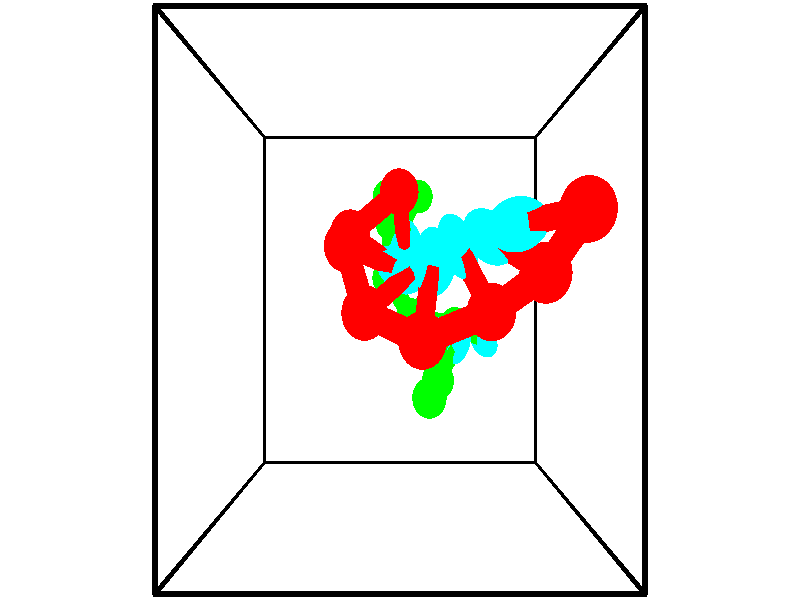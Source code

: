 // switches for output
#declare DRAW_BASES = 1; // possible values are 0, 1; only relevant for DNA ribbons
#declare DRAW_BASES_TYPE = 3; // possible values are 1, 2, 3; only relevant for DNA ribbons
#declare DRAW_FOG = 0; // set to 1 to enable fog

#include "colors.inc"

#include "transforms.inc"
background { rgb <1, 1, 1>}

#default {
   normal{
       ripples 0.25
       frequency 0.20
       turbulence 0.2
       lambda 5
   }
	finish {
		phong 0.1
		phong_size 40.
	}
}

// original window dimensions: 1024x640


// camera settings

camera {
	sky <-0, 1, 0>
	up <-0, 1, 0>
	right 1.6 * <1, 0, 0>
	location <2.5, 2.5, 11.1562>
	look_at <2.5, 2.5, 2.5>
	direction <0, 0, -8.6562>
	angle 67.0682
}


# declare cpy_camera_pos = <2.5, 2.5, 11.1562>;
# if (DRAW_FOG = 1)
fog {
	fog_type 2
	up vnormalize(cpy_camera_pos)
	color rgbt<1,1,1,0.3>
	distance 1e-5
	fog_alt 3e-3
	fog_offset 4
}
# end


// LIGHTS

# declare lum = 6;
global_settings {
	ambient_light rgb lum * <0.05, 0.05, 0.05>
	max_trace_level 15
}# declare cpy_direct_light_amount = 0.25;
light_source
{	1000 * <-1, -1, 1>,
	rgb lum * cpy_direct_light_amount
	parallel
}

light_source
{	1000 * <1, 1, -1>,
	rgb lum * cpy_direct_light_amount
	parallel
}

// strand 0

// nucleotide -1

// particle -1
sphere {
	<2.489856, 3.666910, 3.337728> 0.250000
	pigment { color rgbt <1,0,0,0> }
	no_shadow
}
cylinder {
	<2.532720, 3.280449, 3.243864>,  <2.558438, 3.048572, 3.187546>, 0.100000
	pigment { color rgbt <1,0,0,0> }
	no_shadow
}
cylinder {
	<2.532720, 3.280449, 3.243864>,  <2.489856, 3.666910, 3.337728>, 0.100000
	pigment { color rgbt <1,0,0,0> }
	no_shadow
}

// particle -1
sphere {
	<2.532720, 3.280449, 3.243864> 0.100000
	pigment { color rgbt <1,0,0,0> }
	no_shadow
}
sphere {
	0, 1
	scale<0.080000,0.200000,0.300000>
	matrix <0.033945, -0.232327, 0.972045,
		-0.993662, -0.112129, 0.007900,
		0.107159, -0.966153, -0.234660,
		2.564867, 2.990603, 3.173466>
	pigment { color rgbt <0,1,1,0> }
	no_shadow
}
cylinder {
	<1.868519, 3.206079, 3.495118>,  <2.489856, 3.666910, 3.337728>, 0.130000
	pigment { color rgbt <1,0,0,0> }
	no_shadow
}

// nucleotide -1

// particle -1
sphere {
	<1.868519, 3.206079, 3.495118> 0.250000
	pigment { color rgbt <1,0,0,0> }
	no_shadow
}
cylinder {
	<2.209894, 2.999279, 3.521515>,  <2.414719, 2.875199, 3.537353>, 0.100000
	pigment { color rgbt <1,0,0,0> }
	no_shadow
}
cylinder {
	<2.209894, 2.999279, 3.521515>,  <1.868519, 3.206079, 3.495118>, 0.100000
	pigment { color rgbt <1,0,0,0> }
	no_shadow
}

// particle -1
sphere {
	<2.209894, 2.999279, 3.521515> 0.100000
	pigment { color rgbt <1,0,0,0> }
	no_shadow
}
sphere {
	0, 1
	scale<0.080000,0.200000,0.300000>
	matrix <-0.024179, 0.087207, 0.995897,
		-0.520635, -0.851531, 0.061925,
		0.853437, -0.517001, 0.065992,
		2.465925, 2.844179, 3.541312>
	pigment { color rgbt <0,1,1,0> }
	no_shadow
}
cylinder {
	<1.875202, 3.015894, 4.201165>,  <1.868519, 3.206079, 3.495118>, 0.130000
	pigment { color rgbt <1,0,0,0> }
	no_shadow
}

// nucleotide -1

// particle -1
sphere {
	<1.875202, 3.015894, 4.201165> 0.250000
	pigment { color rgbt <1,0,0,0> }
	no_shadow
}
cylinder {
	<2.237097, 2.891079, 4.085178>,  <2.454234, 2.816190, 4.015586>, 0.100000
	pigment { color rgbt <1,0,0,0> }
	no_shadow
}
cylinder {
	<2.237097, 2.891079, 4.085178>,  <1.875202, 3.015894, 4.201165>, 0.100000
	pigment { color rgbt <1,0,0,0> }
	no_shadow
}

// particle -1
sphere {
	<2.237097, 2.891079, 4.085178> 0.100000
	pigment { color rgbt <1,0,0,0> }
	no_shadow
}
sphere {
	0, 1
	scale<0.080000,0.200000,0.300000>
	matrix <0.296711, -0.026774, 0.954592,
		-0.305634, -0.949692, 0.068362,
		0.904738, -0.312039, -0.289967,
		2.508518, 2.797467, 3.998188>
	pigment { color rgbt <0,1,1,0> }
	no_shadow
}
cylinder {
	<2.117405, 2.383138, 4.629151>,  <1.875202, 3.015894, 4.201165>, 0.130000
	pigment { color rgbt <1,0,0,0> }
	no_shadow
}

// nucleotide -1

// particle -1
sphere {
	<2.117405, 2.383138, 4.629151> 0.250000
	pigment { color rgbt <1,0,0,0> }
	no_shadow
}
cylinder {
	<2.428892, 2.614899, 4.532907>,  <2.615785, 2.753955, 4.475162>, 0.100000
	pigment { color rgbt <1,0,0,0> }
	no_shadow
}
cylinder {
	<2.428892, 2.614899, 4.532907>,  <2.117405, 2.383138, 4.629151>, 0.100000
	pigment { color rgbt <1,0,0,0> }
	no_shadow
}

// particle -1
sphere {
	<2.428892, 2.614899, 4.532907> 0.100000
	pigment { color rgbt <1,0,0,0> }
	no_shadow
}
sphere {
	0, 1
	scale<0.080000,0.200000,0.300000>
	matrix <0.312056, -0.025008, 0.949734,
		0.544260, -0.814659, -0.200280,
		0.778718, 0.579401, -0.240609,
		2.662508, 2.788719, 4.460725>
	pigment { color rgbt <0,1,1,0> }
	no_shadow
}
cylinder {
	<2.730435, 2.154033, 4.954050>,  <2.117405, 2.383138, 4.629151>, 0.130000
	pigment { color rgbt <1,0,0,0> }
	no_shadow
}

// nucleotide -1

// particle -1
sphere {
	<2.730435, 2.154033, 4.954050> 0.250000
	pigment { color rgbt <1,0,0,0> }
	no_shadow
}
cylinder {
	<2.783681, 2.547417, 4.904913>,  <2.815629, 2.783447, 4.875431>, 0.100000
	pigment { color rgbt <1,0,0,0> }
	no_shadow
}
cylinder {
	<2.783681, 2.547417, 4.904913>,  <2.730435, 2.154033, 4.954050>, 0.100000
	pigment { color rgbt <1,0,0,0> }
	no_shadow
}

// particle -1
sphere {
	<2.783681, 2.547417, 4.904913> 0.100000
	pigment { color rgbt <1,0,0,0> }
	no_shadow
}
sphere {
	0, 1
	scale<0.080000,0.200000,0.300000>
	matrix <0.404035, 0.059332, 0.912817,
		0.905006, -0.171143, -0.389454,
		0.133115, 0.983458, -0.122843,
		2.823616, 2.842454, 4.868060>
	pigment { color rgbt <0,1,1,0> }
	no_shadow
}
cylinder {
	<3.437238, 2.398164, 4.969706>,  <2.730435, 2.154033, 4.954050>, 0.130000
	pigment { color rgbt <1,0,0,0> }
	no_shadow
}

// nucleotide -1

// particle -1
sphere {
	<3.437238, 2.398164, 4.969706> 0.250000
	pigment { color rgbt <1,0,0,0> }
	no_shadow
}
cylinder {
	<3.226950, 2.705315, 5.116121>,  <3.100777, 2.889605, 5.203970>, 0.100000
	pigment { color rgbt <1,0,0,0> }
	no_shadow
}
cylinder {
	<3.226950, 2.705315, 5.116121>,  <3.437238, 2.398164, 4.969706>, 0.100000
	pigment { color rgbt <1,0,0,0> }
	no_shadow
}

// particle -1
sphere {
	<3.226950, 2.705315, 5.116121> 0.100000
	pigment { color rgbt <1,0,0,0> }
	no_shadow
}
sphere {
	0, 1
	scale<0.080000,0.200000,0.300000>
	matrix <0.535120, -0.035966, 0.844010,
		0.661260, 0.639588, -0.391998,
		-0.525720, 0.767876, 0.366039,
		3.069234, 2.935678, 5.225933>
	pigment { color rgbt <0,1,1,0> }
	no_shadow
}
cylinder {
	<3.913364, 2.719850, 5.302188>,  <3.437238, 2.398164, 4.969706>, 0.130000
	pigment { color rgbt <1,0,0,0> }
	no_shadow
}

// nucleotide -1

// particle -1
sphere {
	<3.913364, 2.719850, 5.302188> 0.250000
	pigment { color rgbt <1,0,0,0> }
	no_shadow
}
cylinder {
	<3.580499, 2.870235, 5.465237>,  <3.380780, 2.960467, 5.563066>, 0.100000
	pigment { color rgbt <1,0,0,0> }
	no_shadow
}
cylinder {
	<3.580499, 2.870235, 5.465237>,  <3.913364, 2.719850, 5.302188>, 0.100000
	pigment { color rgbt <1,0,0,0> }
	no_shadow
}

// particle -1
sphere {
	<3.580499, 2.870235, 5.465237> 0.100000
	pigment { color rgbt <1,0,0,0> }
	no_shadow
}
sphere {
	0, 1
	scale<0.080000,0.200000,0.300000>
	matrix <0.428717, -0.030045, 0.902939,
		0.351719, 0.926148, -0.136179,
		-0.832164, 0.375963, 0.407622,
		3.330850, 2.983024, 5.587523>
	pigment { color rgbt <0,1,1,0> }
	no_shadow
}
cylinder {
	<4.183873, 3.177628, 5.754825>,  <3.913364, 2.719850, 5.302188>, 0.130000
	pigment { color rgbt <1,0,0,0> }
	no_shadow
}

// nucleotide -1

// particle -1
sphere {
	<4.183873, 3.177628, 5.754825> 0.250000
	pigment { color rgbt <1,0,0,0> }
	no_shadow
}
cylinder {
	<3.805599, 3.102364, 5.860863>,  <3.578635, 3.057205, 5.924485>, 0.100000
	pigment { color rgbt <1,0,0,0> }
	no_shadow
}
cylinder {
	<3.805599, 3.102364, 5.860863>,  <4.183873, 3.177628, 5.754825>, 0.100000
	pigment { color rgbt <1,0,0,0> }
	no_shadow
}

// particle -1
sphere {
	<3.805599, 3.102364, 5.860863> 0.100000
	pigment { color rgbt <1,0,0,0> }
	no_shadow
}
sphere {
	0, 1
	scale<0.080000,0.200000,0.300000>
	matrix <0.268248, 0.008977, 0.963308,
		-0.183638, 0.982097, 0.041985,
		-0.945685, -0.188162, 0.265094,
		3.521894, 3.045915, 5.940391>
	pigment { color rgbt <0,1,1,0> }
	no_shadow
}
// strand 1

// nucleotide -1

// particle -1
sphere {
	<2.928963, 1.308978, 2.347914> 0.250000
	pigment { color rgbt <0,1,0,0> }
	no_shadow
}
cylinder {
	<2.986671, 1.704399, 2.330248>,  <3.021297, 1.941652, 2.319648>, 0.100000
	pigment { color rgbt <0,1,0,0> }
	no_shadow
}
cylinder {
	<2.986671, 1.704399, 2.330248>,  <2.928963, 1.308978, 2.347914>, 0.100000
	pigment { color rgbt <0,1,0,0> }
	no_shadow
}

// particle -1
sphere {
	<2.986671, 1.704399, 2.330248> 0.100000
	pigment { color rgbt <0,1,0,0> }
	no_shadow
}
sphere {
	0, 1
	scale<0.080000,0.200000,0.300000>
	matrix <0.872183, -0.148118, -0.466217,
		-0.467421, 0.028740, -0.883567,
		0.144272, 0.988552, -0.044167,
		3.029953, 2.000965, 2.316998>
	pigment { color rgbt <0,1,1,0> }
	no_shadow
}
cylinder {
	<3.095554, 1.448748, 1.694358>,  <2.928963, 1.308978, 2.347914>, 0.130000
	pigment { color rgbt <0,1,0,0> }
	no_shadow
}

// nucleotide -1

// particle -1
sphere {
	<3.095554, 1.448748, 1.694358> 0.250000
	pigment { color rgbt <0,1,0,0> }
	no_shadow
}
cylinder {
	<3.260239, 1.732666, 1.922983>,  <3.359049, 1.903017, 2.060158>, 0.100000
	pigment { color rgbt <0,1,0,0> }
	no_shadow
}
cylinder {
	<3.260239, 1.732666, 1.922983>,  <3.095554, 1.448748, 1.694358>, 0.100000
	pigment { color rgbt <0,1,0,0> }
	no_shadow
}

// particle -1
sphere {
	<3.260239, 1.732666, 1.922983> 0.100000
	pigment { color rgbt <0,1,0,0> }
	no_shadow
}
sphere {
	0, 1
	scale<0.080000,0.200000,0.300000>
	matrix <0.830513, -0.034048, -0.555958,
		-0.375156, 0.703584, -0.603512,
		0.411711, 0.709796, 0.571562,
		3.383752, 1.945605, 2.094452>
	pigment { color rgbt <0,1,1,0> }
	no_shadow
}
cylinder {
	<3.387595, 2.155095, 1.362306>,  <3.095554, 1.448748, 1.694358>, 0.130000
	pigment { color rgbt <0,1,0,0> }
	no_shadow
}

// nucleotide -1

// particle -1
sphere {
	<3.387595, 2.155095, 1.362306> 0.250000
	pigment { color rgbt <0,1,0,0> }
	no_shadow
}
cylinder {
	<3.610401, 2.054626, 1.678949>,  <3.744085, 1.994345, 1.868936>, 0.100000
	pigment { color rgbt <0,1,0,0> }
	no_shadow
}
cylinder {
	<3.610401, 2.054626, 1.678949>,  <3.387595, 2.155095, 1.362306>, 0.100000
	pigment { color rgbt <0,1,0,0> }
	no_shadow
}

// particle -1
sphere {
	<3.610401, 2.054626, 1.678949> 0.100000
	pigment { color rgbt <0,1,0,0> }
	no_shadow
}
sphere {
	0, 1
	scale<0.080000,0.200000,0.300000>
	matrix <0.822051, 0.031121, -0.568562,
		0.118171, 0.967442, 0.223812,
		0.557016, -0.251172, 0.791609,
		3.777506, 1.979275, 1.916432>
	pigment { color rgbt <0,1,1,0> }
	no_shadow
}
cylinder {
	<2.685301, 2.273809, 1.578530>,  <3.387595, 2.155095, 1.362306>, 0.130000
	pigment { color rgbt <0,1,0,0> }
	no_shadow
}

// nucleotide -1

// particle -1
sphere {
	<2.685301, 2.273809, 1.578530> 0.250000
	pigment { color rgbt <0,1,0,0> }
	no_shadow
}
cylinder {
	<2.939804, 2.580093, 1.540876>,  <3.092506, 2.763864, 1.518284>, 0.100000
	pigment { color rgbt <0,1,0,0> }
	no_shadow
}
cylinder {
	<2.939804, 2.580093, 1.540876>,  <2.685301, 2.273809, 1.578530>, 0.100000
	pigment { color rgbt <0,1,0,0> }
	no_shadow
}

// particle -1
sphere {
	<2.939804, 2.580093, 1.540876> 0.100000
	pigment { color rgbt <0,1,0,0> }
	no_shadow
}
sphere {
	0, 1
	scale<0.080000,0.200000,0.300000>
	matrix <-0.229343, 0.071231, -0.970736,
		-0.736599, 0.639227, 0.220932,
		0.636258, 0.765712, -0.094133,
		3.130682, 2.809807, 1.512636>
	pigment { color rgbt <0,1,1,0> }
	no_shadow
}
cylinder {
	<2.302710, 2.794612, 1.365850>,  <2.685301, 2.273809, 1.578530>, 0.130000
	pigment { color rgbt <0,1,0,0> }
	no_shadow
}

// nucleotide -1

// particle -1
sphere {
	<2.302710, 2.794612, 1.365850> 0.250000
	pigment { color rgbt <0,1,0,0> }
	no_shadow
}
cylinder {
	<2.674728, 2.878647, 1.245266>,  <2.897939, 2.929068, 1.172916>, 0.100000
	pigment { color rgbt <0,1,0,0> }
	no_shadow
}
cylinder {
	<2.674728, 2.878647, 1.245266>,  <2.302710, 2.794612, 1.365850>, 0.100000
	pigment { color rgbt <0,1,0,0> }
	no_shadow
}

// particle -1
sphere {
	<2.674728, 2.878647, 1.245266> 0.100000
	pigment { color rgbt <0,1,0,0> }
	no_shadow
}
sphere {
	0, 1
	scale<0.080000,0.200000,0.300000>
	matrix <-0.353519, 0.287896, -0.890023,
		-0.100193, 0.934334, 0.342026,
		0.930046, 0.210087, -0.301459,
		2.953742, 2.941673, 1.154828>
	pigment { color rgbt <0,1,1,0> }
	no_shadow
}
cylinder {
	<2.348456, 3.558927, 1.204387>,  <2.302710, 2.794612, 1.365850>, 0.130000
	pigment { color rgbt <0,1,0,0> }
	no_shadow
}

// nucleotide -1

// particle -1
sphere {
	<2.348456, 3.558927, 1.204387> 0.250000
	pigment { color rgbt <0,1,0,0> }
	no_shadow
}
cylinder {
	<2.610569, 3.346733, 0.989281>,  <2.767837, 3.219417, 0.860217>, 0.100000
	pigment { color rgbt <0,1,0,0> }
	no_shadow
}
cylinder {
	<2.610569, 3.346733, 0.989281>,  <2.348456, 3.558927, 1.204387>, 0.100000
	pigment { color rgbt <0,1,0,0> }
	no_shadow
}

// particle -1
sphere {
	<2.610569, 3.346733, 0.989281> 0.100000
	pigment { color rgbt <0,1,0,0> }
	no_shadow
}
sphere {
	0, 1
	scale<0.080000,0.200000,0.300000>
	matrix <-0.309975, 0.460371, -0.831850,
		0.688855, 0.711790, 0.137236,
		0.655282, -0.530484, -0.537766,
		2.807154, 3.187588, 0.827951>
	pigment { color rgbt <0,1,1,0> }
	no_shadow
}
cylinder {
	<2.275610, 3.989358, 0.678938>,  <2.348456, 3.558927, 1.204387>, 0.130000
	pigment { color rgbt <0,1,0,0> }
	no_shadow
}

// nucleotide -1

// particle -1
sphere {
	<2.275610, 3.989358, 0.678938> 0.250000
	pigment { color rgbt <0,1,0,0> }
	no_shadow
}
cylinder {
	<2.493340, 3.669510, 0.577494>,  <2.623977, 3.477601, 0.516627>, 0.100000
	pigment { color rgbt <0,1,0,0> }
	no_shadow
}
cylinder {
	<2.493340, 3.669510, 0.577494>,  <2.275610, 3.989358, 0.678938>, 0.100000
	pigment { color rgbt <0,1,0,0> }
	no_shadow
}

// particle -1
sphere {
	<2.493340, 3.669510, 0.577494> 0.100000
	pigment { color rgbt <0,1,0,0> }
	no_shadow
}
sphere {
	0, 1
	scale<0.080000,0.200000,0.300000>
	matrix <-0.365619, 0.045957, -0.929629,
		0.755006, 0.598744, -0.267341,
		0.544324, -0.799620, -0.253610,
		2.656637, 3.429624, 0.501411>
	pigment { color rgbt <0,1,1,0> }
	no_shadow
}
cylinder {
	<2.843657, 4.064041, 0.180323>,  <2.275610, 3.989358, 0.678938>, 0.130000
	pigment { color rgbt <0,1,0,0> }
	no_shadow
}

// nucleotide -1

// particle -1
sphere {
	<2.843657, 4.064041, 0.180323> 0.250000
	pigment { color rgbt <0,1,0,0> }
	no_shadow
}
cylinder {
	<2.631287, 3.725136, 0.173796>,  <2.503865, 3.521793, 0.169880>, 0.100000
	pigment { color rgbt <0,1,0,0> }
	no_shadow
}
cylinder {
	<2.631287, 3.725136, 0.173796>,  <2.843657, 4.064041, 0.180323>, 0.100000
	pigment { color rgbt <0,1,0,0> }
	no_shadow
}

// particle -1
sphere {
	<2.631287, 3.725136, 0.173796> 0.100000
	pigment { color rgbt <0,1,0,0> }
	no_shadow
}
sphere {
	0, 1
	scale<0.080000,0.200000,0.300000>
	matrix <-0.196171, 0.141615, -0.970290,
		0.824400, -0.511950, -0.241395,
		-0.530925, -0.847262, -0.016318,
		2.472009, 3.470957, 0.168900>
	pigment { color rgbt <0,1,1,0> }
	no_shadow
}
// box output
cylinder {
	<0.000000, 0.000000, 0.000000>,  <5.000000, 0.000000, 0.000000>, 0.025000
	pigment { color rgbt <0,0,0,0> }
	no_shadow
}
cylinder {
	<0.000000, 0.000000, 0.000000>,  <0.000000, 5.000000, 0.000000>, 0.025000
	pigment { color rgbt <0,0,0,0> }
	no_shadow
}
cylinder {
	<0.000000, 0.000000, 0.000000>,  <0.000000, 0.000000, 5.000000>, 0.025000
	pigment { color rgbt <0,0,0,0> }
	no_shadow
}
cylinder {
	<5.000000, 5.000000, 5.000000>,  <0.000000, 5.000000, 5.000000>, 0.025000
	pigment { color rgbt <0,0,0,0> }
	no_shadow
}
cylinder {
	<5.000000, 5.000000, 5.000000>,  <5.000000, 0.000000, 5.000000>, 0.025000
	pigment { color rgbt <0,0,0,0> }
	no_shadow
}
cylinder {
	<5.000000, 5.000000, 5.000000>,  <5.000000, 5.000000, 0.000000>, 0.025000
	pigment { color rgbt <0,0,0,0> }
	no_shadow
}
cylinder {
	<0.000000, 0.000000, 5.000000>,  <0.000000, 5.000000, 5.000000>, 0.025000
	pigment { color rgbt <0,0,0,0> }
	no_shadow
}
cylinder {
	<0.000000, 0.000000, 5.000000>,  <5.000000, 0.000000, 5.000000>, 0.025000
	pigment { color rgbt <0,0,0,0> }
	no_shadow
}
cylinder {
	<5.000000, 5.000000, 0.000000>,  <0.000000, 5.000000, 0.000000>, 0.025000
	pigment { color rgbt <0,0,0,0> }
	no_shadow
}
cylinder {
	<5.000000, 5.000000, 0.000000>,  <5.000000, 0.000000, 0.000000>, 0.025000
	pigment { color rgbt <0,0,0,0> }
	no_shadow
}
cylinder {
	<5.000000, 0.000000, 5.000000>,  <5.000000, 0.000000, 0.000000>, 0.025000
	pigment { color rgbt <0,0,0,0> }
	no_shadow
}
cylinder {
	<0.000000, 5.000000, 0.000000>,  <0.000000, 5.000000, 5.000000>, 0.025000
	pigment { color rgbt <0,0,0,0> }
	no_shadow
}
// end of box output
